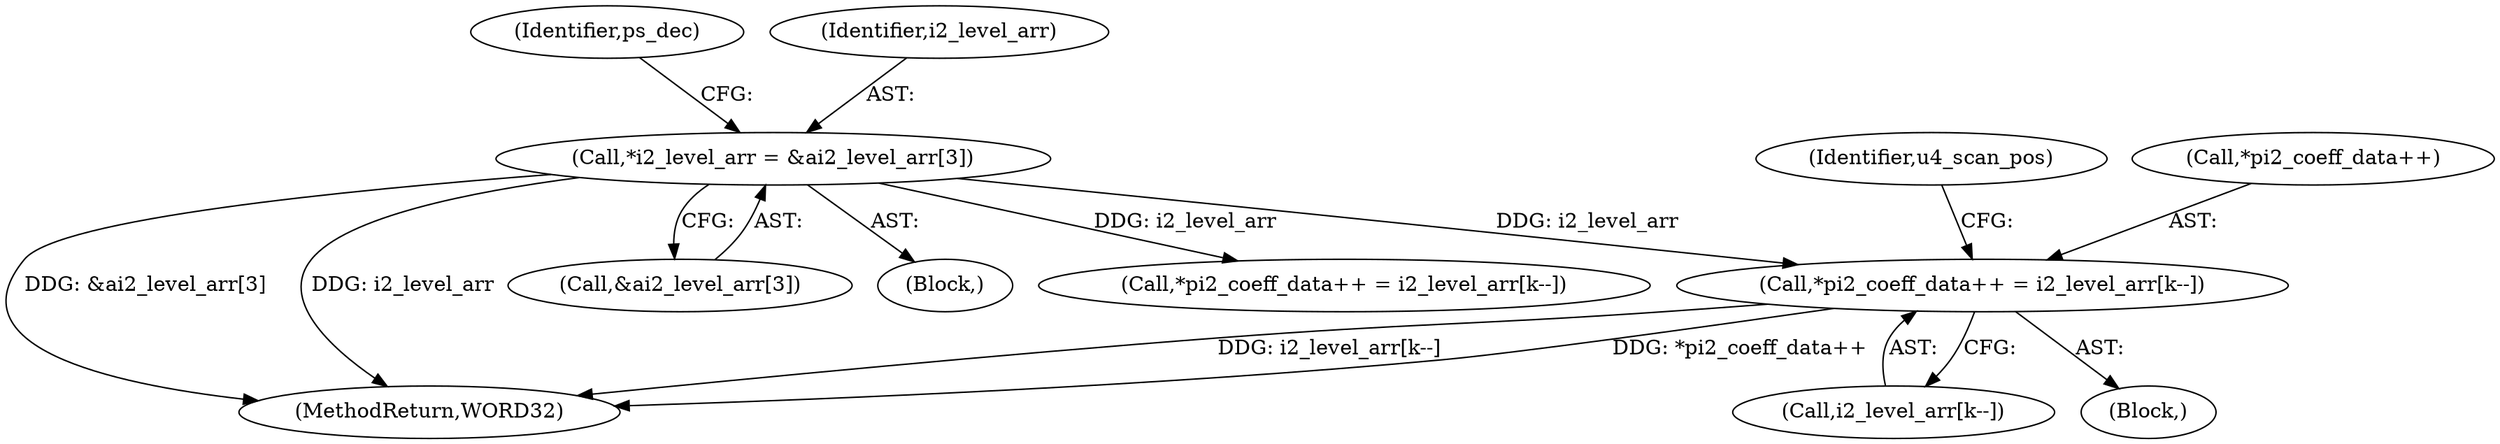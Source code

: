 digraph "0_Android_c57fc3703ae2e0d41b1f6580c50015937f2d23c1@array" {
"1000644" [label="(Call,*pi2_coeff_data++ = i2_level_arr[k--])"];
"1000197" [label="(Call,*i2_level_arr = &ai2_level_arr[3])"];
"1000638" [label="(Block,)"];
"1000653" [label="(Identifier,u4_scan_pos)"];
"1000197" [label="(Call,*i2_level_arr = &ai2_level_arr[3])"];
"1000648" [label="(Call,i2_level_arr[k--])"];
"1000611" [label="(Call,*pi2_coeff_data++ = i2_level_arr[k--])"];
"1000689" [label="(MethodReturn,WORD32)"];
"1000644" [label="(Call,*pi2_coeff_data++ = i2_level_arr[k--])"];
"1000207" [label="(Identifier,ps_dec)"];
"1000199" [label="(Call,&ai2_level_arr[3])"];
"1000168" [label="(Block,)"];
"1000645" [label="(Call,*pi2_coeff_data++)"];
"1000198" [label="(Identifier,i2_level_arr)"];
"1000644" -> "1000638"  [label="AST: "];
"1000644" -> "1000648"  [label="CFG: "];
"1000645" -> "1000644"  [label="AST: "];
"1000648" -> "1000644"  [label="AST: "];
"1000653" -> "1000644"  [label="CFG: "];
"1000644" -> "1000689"  [label="DDG: i2_level_arr[k--]"];
"1000644" -> "1000689"  [label="DDG: *pi2_coeff_data++"];
"1000197" -> "1000644"  [label="DDG: i2_level_arr"];
"1000197" -> "1000168"  [label="AST: "];
"1000197" -> "1000199"  [label="CFG: "];
"1000198" -> "1000197"  [label="AST: "];
"1000199" -> "1000197"  [label="AST: "];
"1000207" -> "1000197"  [label="CFG: "];
"1000197" -> "1000689"  [label="DDG: &ai2_level_arr[3]"];
"1000197" -> "1000689"  [label="DDG: i2_level_arr"];
"1000197" -> "1000611"  [label="DDG: i2_level_arr"];
}
